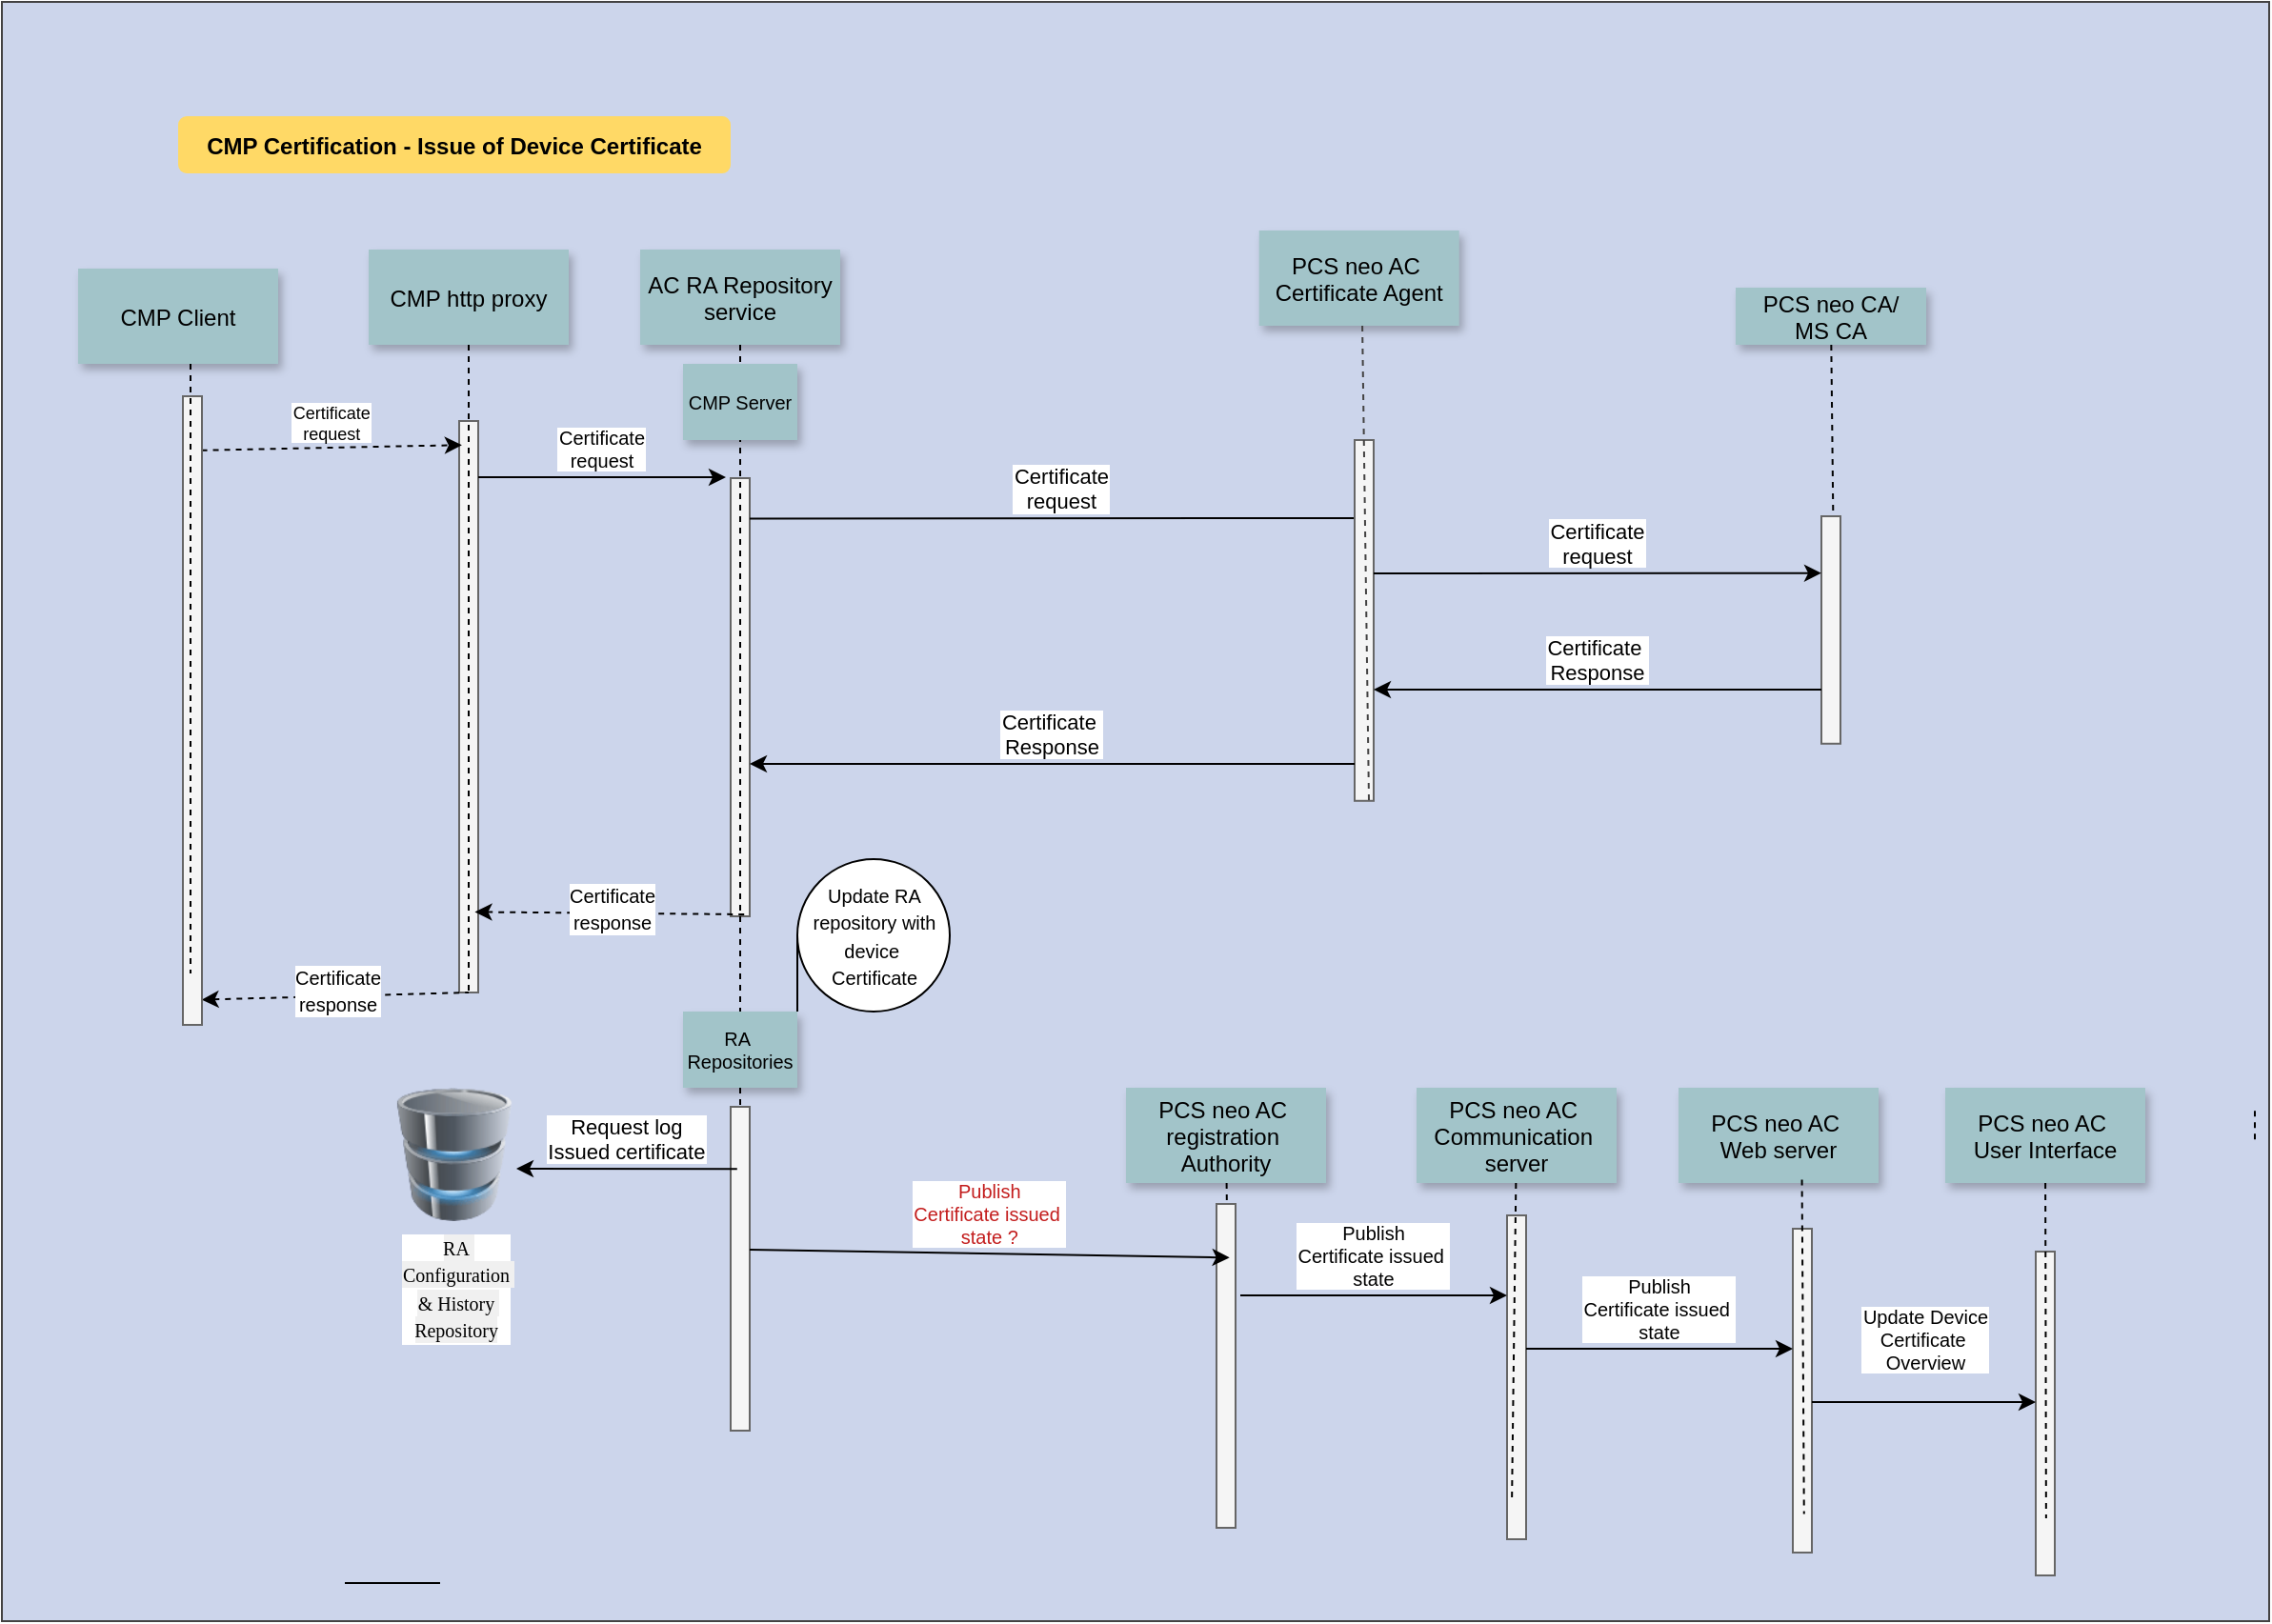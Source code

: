 <mxfile version="26.2.9">
  <diagram name="Page-1" id="9361dd3d-8414-5efd-6122-117bd74ce7a7">
    <mxGraphModel dx="2003" dy="1234" grid="1" gridSize="10" guides="1" tooltips="1" connect="1" arrows="1" fold="1" page="0" pageScale="1.5" pageWidth="826" pageHeight="1169" background="none" math="0" shadow="0">
      <root>
        <mxCell id="0" />
        <mxCell id="1" parent="0" />
        <mxCell id="20" value="" style="fillColor=#CCD5EB;strokeColor=light-dark(#434242, #ffc8c8);" parent="1" vertex="1">
          <mxGeometry x="-40" y="-70" width="1190" height="850" as="geometry" />
        </mxCell>
        <mxCell id="2" value="" style="fillColor=#f5f5f5;strokeColor=#666666;fontColor=#333333;" parent="1" vertex="1">
          <mxGeometry x="200" y="150" width="10" height="300" as="geometry" />
        </mxCell>
        <mxCell id="3" value="Certificate&#xa;request" style="edgeStyle=none;verticalLabelPosition=top;verticalAlign=bottom;labelPosition=left;align=center;spacing=1;fontSize=9;dashed=1;exitX=0.978;exitY=0.086;exitDx=0;exitDy=0;exitPerimeter=0;entryX=0.144;entryY=0.042;entryDx=0;entryDy=0;entryPerimeter=0;" parent="1" edge="1" target="2" source="tpsU3pb73Hbp_vr3Kudf-130">
          <mxGeometry width="100" height="100" as="geometry">
            <mxPoint x="110" y="149.5" as="sourcePoint" />
            <mxPoint x="200" y="149.5" as="targetPoint" />
            <mxPoint as="offset" />
          </mxGeometry>
        </mxCell>
        <mxCell id="4" value="CMP http proxy" style="shadow=1;fillColor=#A2C4C9;strokeColor=none" parent="1" vertex="1">
          <mxGeometry x="152.5" y="60" width="105" height="50" as="geometry" />
        </mxCell>
        <mxCell id="6" value="" style="fillColor=#f5f5f5;strokeColor=#666666;fontColor=#333333;" parent="1" vertex="1">
          <mxGeometry x="342.5" y="180" width="10" height="230" as="geometry" />
        </mxCell>
        <mxCell id="7" value="AC RA Repository&#xa;service" style="shadow=1;fillColor=#A2C4C9;strokeColor=none" parent="1" vertex="1">
          <mxGeometry x="295" y="60" width="105" height="50" as="geometry" />
        </mxCell>
        <mxCell id="8" value="" style="edgeStyle=none;endArrow=none;dashed=1;entryX=0.5;entryY=1;entryDx=0;entryDy=0;" parent="1" source="7" target="tpsU3pb73Hbp_vr3Kudf-109" edge="1">
          <mxGeometry x="272.335" y="165" width="100" height="100" as="geometry">
            <mxPoint x="347.259" y="110" as="sourcePoint" />
            <mxPoint x="347.576" y="165" as="targetPoint" />
          </mxGeometry>
        </mxCell>
        <mxCell id="9" value="Certificate&#xa;request" style="edgeStyle=none;verticalLabelPosition=top;verticalAlign=bottom;fontSize=10;" parent="1" edge="1">
          <mxGeometry x="220" y="92" width="100" height="100" as="geometry">
            <mxPoint x="210" y="179.5" as="sourcePoint" />
            <mxPoint x="340" y="179.5" as="targetPoint" />
          </mxGeometry>
        </mxCell>
        <mxCell id="13" value="Certificate&#xa;request" style="edgeStyle=none;verticalLabelPosition=top;verticalAlign=bottom;" parent="1" edge="1">
          <mxGeometry x="385.455" y="113.916" width="100" height="100" as="geometry">
            <mxPoint x="352.5" y="201.206" as="sourcePoint" />
            <mxPoint x="680" y="201" as="targetPoint" />
          </mxGeometry>
        </mxCell>
        <mxCell id="21" value="" style="fillColor=#f5f5f5;strokeColor=#666666;fontColor=#333333;" parent="1" vertex="1">
          <mxGeometry x="670" y="160" width="10" height="189.39" as="geometry" />
        </mxCell>
        <mxCell id="22" value="PCS neo AC &#xa;Certificate Agent" style="shadow=1;fillColor=#A2C4C9;strokeColor=none" parent="1" vertex="1">
          <mxGeometry x="619.86" y="50" width="105" height="50" as="geometry" />
        </mxCell>
        <mxCell id="23" value="" style="edgeStyle=none;endArrow=none;dashed=1;strokeColor=light-dark(#434242, #ffc8c8);entryX=0.75;entryY=1;entryDx=0;entryDy=0;" parent="1" target="21" edge="1">
          <mxGeometry x="614.488" y="175.0" width="100" height="100" as="geometry">
            <mxPoint x="674.042" y="100" as="sourcePoint" />
            <mxPoint x="675.949" y="269.394" as="targetPoint" />
          </mxGeometry>
        </mxCell>
        <mxCell id="24" value="PCS neo CA/&#xa;MS CA" style="shadow=1;fillColor=#A2C4C9;strokeColor=none" parent="1" vertex="1">
          <mxGeometry x="870" y="80" width="100" height="30" as="geometry" />
        </mxCell>
        <mxCell id="25" value="" style="edgeStyle=none;endArrow=none;dashed=1;entryX=0.75;entryY=1;entryDx=0;entryDy=0;" parent="1" source="24" target="26" edge="1">
          <mxGeometry x="727.335" y="165" width="100" height="100" as="geometry">
            <mxPoint x="802.259" y="110" as="sourcePoint" />
            <mxPoint x="802.576" y="165" as="targetPoint" />
          </mxGeometry>
        </mxCell>
        <mxCell id="26" value="" style="fillColor=#f5f5f5;strokeColor=#666666;fontColor=#333333;" parent="1" vertex="1">
          <mxGeometry x="915" y="200" width="10" height="119.39" as="geometry" />
        </mxCell>
        <mxCell id="33" value="" style="edgeStyle=elbowEdgeStyle;elbow=horizontal;endArrow=none;dashed=1;entryX=0.5;entryY=1;entryDx=0;entryDy=0;" parent="1" source="4" target="2" edge="1">
          <mxGeometry x="230.0" y="310" width="100" height="100" as="geometry">
            <mxPoint x="230.0" y="410" as="sourcePoint" />
            <mxPoint x="330" y="310" as="targetPoint" />
          </mxGeometry>
        </mxCell>
        <mxCell id="34" value="Certificate &#xa;Response" style="edgeStyle=elbowEdgeStyle;elbow=vertical;verticalLabelPosition=top;verticalAlign=bottom" parent="1" edge="1" source="26">
          <mxGeometry x="550" y="261.736" width="100" height="100" as="geometry">
            <mxPoint x="797.5" y="291.13" as="sourcePoint" />
            <mxPoint x="680" y="291.13" as="targetPoint" />
            <Array as="points" />
          </mxGeometry>
        </mxCell>
        <mxCell id="52" value="" style="edgeStyle=none;endArrow=none;dashed=1" parent="1" source="tpsU3pb73Hbp_vr3Kudf-97" edge="1">
          <mxGeometry x="376.571" y="339.697" width="100" height="100" as="geometry">
            <mxPoint x="451.736" y="284.697" as="sourcePoint" />
            <mxPoint x="347.5" y="464.167" as="targetPoint" />
          </mxGeometry>
        </mxCell>
        <mxCell id="56" value="" style="edgeStyle=none;endArrow=none;dashed=1" parent="1" edge="1">
          <mxGeometry x="1204.071" y="380.087" width="100" height="100" as="geometry">
            <mxPoint x="1142.5" y="512.083" as="sourcePoint" />
            <mxPoint x="1142.5" y="530" as="targetPoint" />
          </mxGeometry>
        </mxCell>
        <mxCell id="71" value="CMP Certification - Issue of Device Certificate" style="rounded=1;fontStyle=1;fillColor=#FFD966;strokeColor=none" parent="1" vertex="1">
          <mxGeometry x="52.5" y="-10" width="290" height="30" as="geometry" />
        </mxCell>
        <mxCell id="86" value="" style="edgeStyle=elbowEdgeStyle;elbow=vertical;endArrow=none" parent="1" edge="1">
          <mxGeometry x="50.0" y="709.988" width="100" height="100" as="geometry">
            <mxPoint x="190.0" y="759.988" as="sourcePoint" />
            <mxPoint x="140.0" y="759.988" as="targetPoint" />
          </mxGeometry>
        </mxCell>
        <mxCell id="tpsU3pb73Hbp_vr3Kudf-94" value="CMP Server" style="shadow=1;fillColor=#A2C4C9;strokeColor=none;fontSize=10;" vertex="1" parent="1">
          <mxGeometry x="317.5" y="120" width="60" height="40" as="geometry" />
        </mxCell>
        <mxCell id="tpsU3pb73Hbp_vr3Kudf-95" value="Certificate&#xa;request" style="edgeStyle=none;verticalLabelPosition=top;verticalAlign=bottom;entryX=0;entryY=0.25;entryDx=0;entryDy=0;" edge="1" parent="1" target="26">
          <mxGeometry x="385.455" y="113.916" width="100" height="100" as="geometry">
            <mxPoint x="680" y="230" as="sourcePoint" />
            <mxPoint x="800" y="230" as="targetPoint" />
          </mxGeometry>
        </mxCell>
        <mxCell id="tpsU3pb73Hbp_vr3Kudf-96" value="Certificate &#xa;Response" style="edgeStyle=elbowEdgeStyle;elbow=vertical;verticalLabelPosition=top;verticalAlign=bottom" edge="1" parent="1" source="21">
          <mxGeometry x="550" y="261.736" width="100" height="100" as="geometry">
            <mxPoint x="470.0" y="330.0" as="sourcePoint" />
            <mxPoint x="352.5" y="330.0" as="targetPoint" />
            <Array as="points" />
          </mxGeometry>
        </mxCell>
        <mxCell id="tpsU3pb73Hbp_vr3Kudf-98" value="" style="edgeStyle=none;endArrow=none;dashed=1" edge="1" parent="1" source="6" target="tpsU3pb73Hbp_vr3Kudf-97">
          <mxGeometry x="376.571" y="339.697" width="100" height="100" as="geometry">
            <mxPoint x="348" y="350" as="sourcePoint" />
            <mxPoint x="347.5" y="464.167" as="targetPoint" />
          </mxGeometry>
        </mxCell>
        <mxCell id="tpsU3pb73Hbp_vr3Kudf-97" value="RA &#xa;Repositories" style="shadow=1;fillColor=#A2C4C9;strokeColor=none;fontSize=10;" vertex="1" parent="1">
          <mxGeometry x="317.5" y="460" width="60" height="40" as="geometry" />
        </mxCell>
        <mxCell id="tpsU3pb73Hbp_vr3Kudf-104" value="&lt;font style=&quot;font-size: 10px;&quot;&gt;Update RA repository with device&amp;nbsp;&lt;/font&gt;&lt;div&gt;&lt;font style=&quot;font-size: 10px;&quot;&gt;Certificate&lt;/font&gt;&lt;/div&gt;" style="shape=tapeData;whiteSpace=wrap;html=1;perimeter=ellipsePerimeter;direction=south;" vertex="1" parent="1">
          <mxGeometry x="377.5" y="380" width="80" height="80" as="geometry" />
        </mxCell>
        <mxCell id="tpsU3pb73Hbp_vr3Kudf-105" value="" style="edgeStyle=none;verticalLabelPosition=top;verticalAlign=bottom;endArrow=none;startArrow=classic;dashed=1;exitX=0.824;exitY=0.929;exitDx=0;exitDy=0;exitPerimeter=0;" edge="1" parent="1">
          <mxGeometry x="220" y="172.259" width="100" height="100" as="geometry">
            <mxPoint x="208.24" y="407.7" as="sourcePoint" />
            <mxPoint x="350" y="409" as="targetPoint" />
          </mxGeometry>
        </mxCell>
        <mxCell id="tpsU3pb73Hbp_vr3Kudf-121" value="Text" style="edgeLabel;html=1;align=center;verticalAlign=middle;resizable=0;points=[];" vertex="1" connectable="0" parent="tpsU3pb73Hbp_vr3Kudf-105">
          <mxGeometry relative="1" as="geometry">
            <mxPoint x="2" y="-2" as="offset" />
          </mxGeometry>
        </mxCell>
        <mxCell id="tpsU3pb73Hbp_vr3Kudf-126" value="&lt;span style=&quot;font-size: 10px;&quot;&gt;Certificate&lt;/span&gt;&lt;br style=&quot;padding: 0px; margin: 0px; font-size: 10px;&quot;&gt;&lt;span style=&quot;font-size: 10px;&quot;&gt;response&lt;/span&gt;" style="edgeLabel;html=1;align=center;verticalAlign=middle;resizable=0;points=[];" vertex="1" connectable="0" parent="tpsU3pb73Hbp_vr3Kudf-105">
          <mxGeometry relative="1" as="geometry">
            <mxPoint x="1" y="-3" as="offset" />
          </mxGeometry>
        </mxCell>
        <mxCell id="tpsU3pb73Hbp_vr3Kudf-108" value="PCS neo AC &#xa;registration &#xa;Authority" style="shadow=1;fillColor=#A2C4C9;strokeColor=none" vertex="1" parent="1">
          <mxGeometry x="550" y="500" width="105" height="50" as="geometry" />
        </mxCell>
        <mxCell id="tpsU3pb73Hbp_vr3Kudf-109" value="" style="fillColor=#f5f5f5;strokeColor=#666666;fontColor=#333333;" vertex="1" parent="1">
          <mxGeometry x="342.5" y="510" width="10" height="170" as="geometry" />
        </mxCell>
        <mxCell id="tpsU3pb73Hbp_vr3Kudf-110" value="" style="edgeStyle=none;endArrow=none;dashed=1;entryX=0.728;entryY=0.886;entryDx=0;entryDy=0;entryPerimeter=0;" edge="1" parent="1" source="tpsU3pb73Hbp_vr3Kudf-108" target="tpsU3pb73Hbp_vr3Kudf-111">
          <mxGeometry x="272.335" y="165" width="100" height="100" as="geometry">
            <mxPoint x="514" y="560" as="sourcePoint" />
            <mxPoint x="514" y="630" as="targetPoint" />
          </mxGeometry>
        </mxCell>
        <mxCell id="tpsU3pb73Hbp_vr3Kudf-111" value="" style="fillColor=#f5f5f5;strokeColor=#666666;fontColor=#333333;" vertex="1" parent="1">
          <mxGeometry x="597.5" y="561" width="10" height="170" as="geometry" />
        </mxCell>
        <mxCell id="tpsU3pb73Hbp_vr3Kudf-112" value="Publish&#xa;Certificate issued &#xa;state ?" style="edgeStyle=none;verticalLabelPosition=top;verticalAlign=bottom;fontSize=10;entryX=0.685;entryY=0.201;entryDx=0;entryDy=0;entryPerimeter=0;fontColor=light-dark(#c31d1d, #ededed);" edge="1" parent="1">
          <mxGeometry x="220" y="92" width="100" height="100" as="geometry">
            <mxPoint x="352.5" y="585" as="sourcePoint" />
            <mxPoint x="604.35" y="589.17" as="targetPoint" />
          </mxGeometry>
        </mxCell>
        <mxCell id="tpsU3pb73Hbp_vr3Kudf-113" value="PCS neo AC &#xa;Communication &#xa;server" style="shadow=1;fillColor=#A2C4C9;strokeColor=none" vertex="1" parent="1">
          <mxGeometry x="702.5" y="500" width="105" height="50" as="geometry" />
        </mxCell>
        <mxCell id="tpsU3pb73Hbp_vr3Kudf-114" value="" style="fillColor=#f5f5f5;strokeColor=#666666;fontColor=#333333;" vertex="1" parent="1">
          <mxGeometry x="750" y="567" width="10" height="170" as="geometry" />
        </mxCell>
        <mxCell id="tpsU3pb73Hbp_vr3Kudf-115" value="Publish&#xa;Certificate issued &#xa;state" style="edgeStyle=none;verticalLabelPosition=top;verticalAlign=bottom;fontSize=10;entryX=0.685;entryY=0.201;entryDx=0;entryDy=0;entryPerimeter=0;" edge="1" parent="1">
          <mxGeometry x="220" y="92" width="100" height="100" as="geometry">
            <mxPoint x="610" y="609" as="sourcePoint" />
            <mxPoint x="750" y="609" as="targetPoint" />
          </mxGeometry>
        </mxCell>
        <mxCell id="tpsU3pb73Hbp_vr3Kudf-116" value="PCS neo AC &#xa;Web server" style="shadow=1;fillColor=#A2C4C9;strokeColor=none" vertex="1" parent="1">
          <mxGeometry x="840" y="500" width="105" height="50" as="geometry" />
        </mxCell>
        <mxCell id="tpsU3pb73Hbp_vr3Kudf-117" value="" style="fillColor=#f5f5f5;strokeColor=#666666;fontColor=#333333;" vertex="1" parent="1">
          <mxGeometry x="900" y="574" width="10" height="170" as="geometry" />
        </mxCell>
        <mxCell id="tpsU3pb73Hbp_vr3Kudf-118" value="Publish&#xa;Certificate issued &#xa;state" style="edgeStyle=none;verticalLabelPosition=top;verticalAlign=bottom;fontSize=10;entryX=0.685;entryY=0.201;entryDx=0;entryDy=0;entryPerimeter=0;" edge="1" parent="1">
          <mxGeometry x="220" y="92" width="100" height="100" as="geometry">
            <mxPoint x="760" y="637" as="sourcePoint" />
            <mxPoint x="900" y="637" as="targetPoint" />
          </mxGeometry>
        </mxCell>
        <mxCell id="tpsU3pb73Hbp_vr3Kudf-119" value="&lt;span style=&quot;white-space: pre-wrap; background-color: rgb(240, 240, 240);&quot;&gt;&lt;font face=&quot;Verdana&quot; style=&quot;font-size: 10px;&quot;&gt;RA Configuration &lt;/font&gt;&lt;/span&gt;&lt;div&gt;&lt;span style=&quot;white-space: pre-wrap; background-color: rgb(240, 240, 240);&quot;&gt;&lt;font face=&quot;Verdana&quot; style=&quot;font-size: 10px;&quot;&gt;&amp;amp; History Repository&lt;/font&gt;&lt;/span&gt;&lt;/div&gt;" style="image;html=1;image=img/lib/clip_art/computers/Database_128x128.png" vertex="1" parent="1">
          <mxGeometry x="165" y="500" width="65" height="70" as="geometry" />
        </mxCell>
        <mxCell id="tpsU3pb73Hbp_vr3Kudf-120" value="Request log&#xa;Issued certificate" style="edgeStyle=elbowEdgeStyle;elbow=vertical;verticalLabelPosition=top;verticalAlign=bottom;exitX=0.339;exitY=0.192;exitDx=0;exitDy=0;exitPerimeter=0;" edge="1" parent="1" source="tpsU3pb73Hbp_vr3Kudf-109" target="tpsU3pb73Hbp_vr3Kudf-119">
          <mxGeometry x="550" y="261.736" width="100" height="100" as="geometry">
            <mxPoint x="587.5" y="544.44" as="sourcePoint" />
            <mxPoint x="270" y="544.44" as="targetPoint" />
            <Array as="points" />
          </mxGeometry>
        </mxCell>
        <mxCell id="tpsU3pb73Hbp_vr3Kudf-122" value="PCS neo AC &#xa;User Interface" style="shadow=1;fillColor=#A2C4C9;strokeColor=none" vertex="1" parent="1">
          <mxGeometry x="980" y="500" width="105" height="50" as="geometry" />
        </mxCell>
        <mxCell id="tpsU3pb73Hbp_vr3Kudf-123" value="" style="fillColor=#f5f5f5;strokeColor=#666666;fontColor=#333333;" vertex="1" parent="1">
          <mxGeometry x="1027.5" y="586" width="10" height="170" as="geometry" />
        </mxCell>
        <mxCell id="tpsU3pb73Hbp_vr3Kudf-124" value="Update Device&#xa;Certificate &#xa;Overview&#xa;" style="edgeStyle=none;verticalLabelPosition=top;verticalAlign=bottom;fontSize=10;entryX=0.685;entryY=0.201;entryDx=0;entryDy=0;entryPerimeter=0;" edge="1" parent="1">
          <mxGeometry width="100" height="100" as="geometry">
            <mxPoint x="910" y="665" as="sourcePoint" />
            <mxPoint x="1027.5" y="665" as="targetPoint" />
            <mxPoint x="1" as="offset" />
          </mxGeometry>
        </mxCell>
        <mxCell id="tpsU3pb73Hbp_vr3Kudf-127" value="" style="edgeStyle=none;verticalLabelPosition=top;verticalAlign=bottom;endArrow=none;startArrow=classic;dashed=1;exitX=0.978;exitY=0.96;exitDx=0;exitDy=0;exitPerimeter=0;entryX=0.5;entryY=1;entryDx=0;entryDy=0;" edge="1" parent="1" source="tpsU3pb73Hbp_vr3Kudf-130" target="2">
          <mxGeometry x="220" y="172.259" width="100" height="100" as="geometry">
            <mxPoint x="68" y="264.5" as="sourcePoint" />
            <mxPoint x="210" y="265.5" as="targetPoint" />
          </mxGeometry>
        </mxCell>
        <mxCell id="tpsU3pb73Hbp_vr3Kudf-128" value="Text" style="edgeLabel;html=1;align=center;verticalAlign=middle;resizable=0;points=[];" vertex="1" connectable="0" parent="tpsU3pb73Hbp_vr3Kudf-127">
          <mxGeometry relative="1" as="geometry">
            <mxPoint x="2" y="-2" as="offset" />
          </mxGeometry>
        </mxCell>
        <mxCell id="tpsU3pb73Hbp_vr3Kudf-129" value="&lt;span style=&quot;font-size: 10px;&quot;&gt;Certificate&lt;/span&gt;&lt;br style=&quot;padding: 0px; margin: 0px; font-size: 10px;&quot;&gt;&lt;span style=&quot;font-size: 10px;&quot;&gt;response&lt;/span&gt;" style="edgeLabel;html=1;align=center;verticalAlign=middle;resizable=0;points=[];" vertex="1" connectable="0" parent="tpsU3pb73Hbp_vr3Kudf-127">
          <mxGeometry relative="1" as="geometry">
            <mxPoint x="1" y="-3" as="offset" />
          </mxGeometry>
        </mxCell>
        <mxCell id="tpsU3pb73Hbp_vr3Kudf-130" value="" style="fillColor=#f5f5f5;strokeColor=#666666;fillStyle=auto;fontColor=#333333;" vertex="1" parent="1">
          <mxGeometry x="55" y="137" width="10" height="330" as="geometry" />
        </mxCell>
        <mxCell id="tpsU3pb73Hbp_vr3Kudf-131" value="CMP Client" style="shadow=1;fillColor=#A2C4C9;strokeColor=none" vertex="1" parent="1">
          <mxGeometry y="70" width="105" height="50" as="geometry" />
        </mxCell>
        <mxCell id="tpsU3pb73Hbp_vr3Kudf-132" value="" style="elbow=horizontal;endArrow=none;dashed=1;rounded=0;" edge="1" parent="1">
          <mxGeometry x="230.0" y="310" width="100" height="100" as="geometry">
            <mxPoint x="59" y="120" as="sourcePoint" />
            <mxPoint x="59" y="440" as="targetPoint" />
          </mxGeometry>
        </mxCell>
        <mxCell id="tpsU3pb73Hbp_vr3Kudf-133" value="" style="edgeStyle=none;endArrow=none;dashed=1;entryX=0.256;entryY=0.876;entryDx=0;entryDy=0;entryPerimeter=0;" edge="1" parent="1" source="tpsU3pb73Hbp_vr3Kudf-113" target="tpsU3pb73Hbp_vr3Kudf-114">
          <mxGeometry x="272.335" y="165" width="100" height="100" as="geometry">
            <mxPoint x="613" y="560" as="sourcePoint" />
            <mxPoint x="615" y="722" as="targetPoint" />
          </mxGeometry>
        </mxCell>
        <mxCell id="tpsU3pb73Hbp_vr3Kudf-134" value="" style="edgeStyle=none;endArrow=none;dashed=1;entryX=0.589;entryY=0.881;entryDx=0;entryDy=0;entryPerimeter=0;exitX=0.617;exitY=0.964;exitDx=0;exitDy=0;exitPerimeter=0;" edge="1" parent="1" source="tpsU3pb73Hbp_vr3Kudf-116" target="tpsU3pb73Hbp_vr3Kudf-117">
          <mxGeometry x="272.335" y="165" width="100" height="100" as="geometry">
            <mxPoint x="906" y="540" as="sourcePoint" />
            <mxPoint x="763" y="726" as="targetPoint" />
          </mxGeometry>
        </mxCell>
        <mxCell id="tpsU3pb73Hbp_vr3Kudf-135" value="" style="edgeStyle=none;endArrow=none;dashed=1;entryX=0.589;entryY=0.881;entryDx=0;entryDy=0;entryPerimeter=0;" edge="1" parent="1" source="tpsU3pb73Hbp_vr3Kudf-122">
          <mxGeometry x="272.335" y="165" width="100" height="100" as="geometry">
            <mxPoint x="1031.94" y="550" as="sourcePoint" />
            <mxPoint x="1032.94" y="726" as="targetPoint" />
          </mxGeometry>
        </mxCell>
      </root>
    </mxGraphModel>
  </diagram>
</mxfile>
